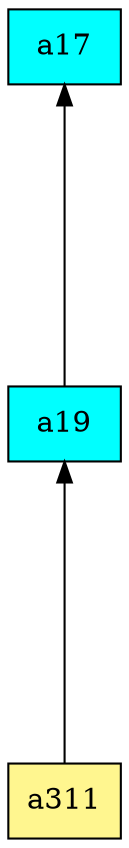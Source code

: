 digraph G {
rankdir=BT;ranksep="2.0";
"a19" [shape=record,fillcolor=cyan,style=filled,label="{a19}"];
"a311" [shape=record,fillcolor=khaki1,style=filled,label="{a311}"];
"a17" [shape=record,fillcolor=cyan,style=filled,label="{a17}"];
"a19" -> "a17"
"a311" -> "a19"
}